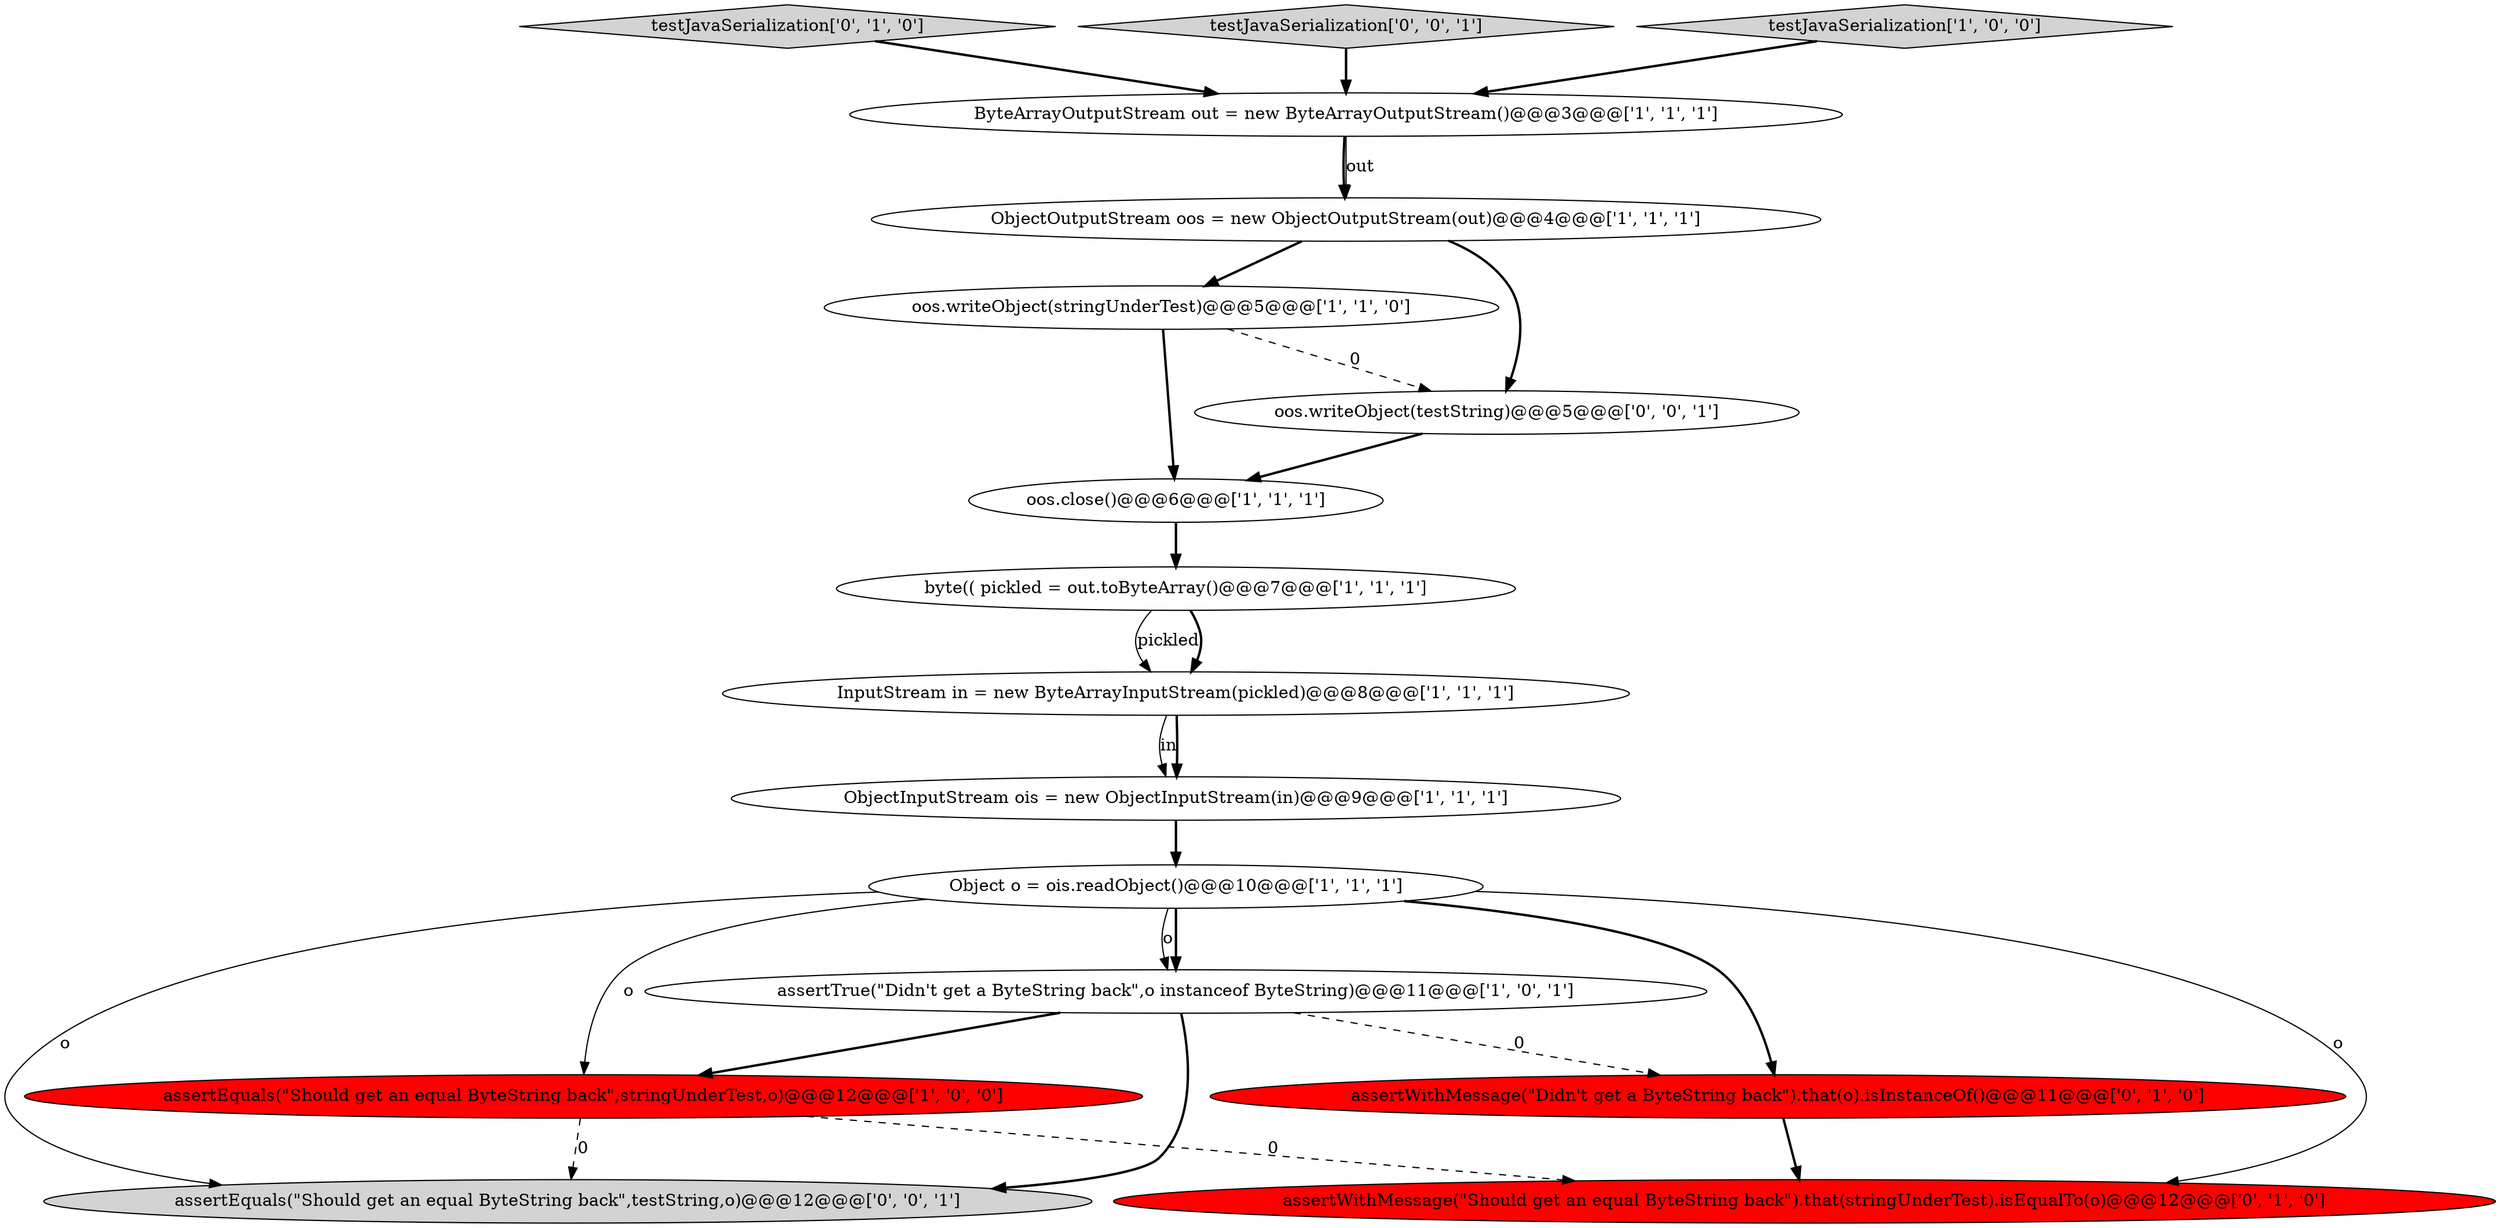 digraph {
1 [style = filled, label = "Object o = ois.readObject()@@@10@@@['1', '1', '1']", fillcolor = white, shape = ellipse image = "AAA0AAABBB1BBB"];
4 [style = filled, label = "oos.close()@@@6@@@['1', '1', '1']", fillcolor = white, shape = ellipse image = "AAA0AAABBB1BBB"];
6 [style = filled, label = "oos.writeObject(stringUnderTest)@@@5@@@['1', '1', '0']", fillcolor = white, shape = ellipse image = "AAA0AAABBB1BBB"];
5 [style = filled, label = "ByteArrayOutputStream out = new ByteArrayOutputStream()@@@3@@@['1', '1', '1']", fillcolor = white, shape = ellipse image = "AAA0AAABBB1BBB"];
15 [style = filled, label = "assertEquals(\"Should get an equal ByteString back\",testString,o)@@@12@@@['0', '0', '1']", fillcolor = lightgray, shape = ellipse image = "AAA0AAABBB3BBB"];
9 [style = filled, label = "ObjectOutputStream oos = new ObjectOutputStream(out)@@@4@@@['1', '1', '1']", fillcolor = white, shape = ellipse image = "AAA0AAABBB1BBB"];
13 [style = filled, label = "testJavaSerialization['0', '1', '0']", fillcolor = lightgray, shape = diamond image = "AAA0AAABBB2BBB"];
12 [style = filled, label = "assertWithMessage(\"Should get an equal ByteString back\").that(stringUnderTest).isEqualTo(o)@@@12@@@['0', '1', '0']", fillcolor = red, shape = ellipse image = "AAA1AAABBB2BBB"];
14 [style = filled, label = "testJavaSerialization['0', '0', '1']", fillcolor = lightgray, shape = diamond image = "AAA0AAABBB3BBB"];
16 [style = filled, label = "oos.writeObject(testString)@@@5@@@['0', '0', '1']", fillcolor = white, shape = ellipse image = "AAA0AAABBB3BBB"];
8 [style = filled, label = "assertEquals(\"Should get an equal ByteString back\",stringUnderTest,o)@@@12@@@['1', '0', '0']", fillcolor = red, shape = ellipse image = "AAA1AAABBB1BBB"];
11 [style = filled, label = "assertWithMessage(\"Didn't get a ByteString back\").that(o).isInstanceOf()@@@11@@@['0', '1', '0']", fillcolor = red, shape = ellipse image = "AAA1AAABBB2BBB"];
7 [style = filled, label = "InputStream in = new ByteArrayInputStream(pickled)@@@8@@@['1', '1', '1']", fillcolor = white, shape = ellipse image = "AAA0AAABBB1BBB"];
2 [style = filled, label = "assertTrue(\"Didn't get a ByteString back\",o instanceof ByteString)@@@11@@@['1', '0', '1']", fillcolor = white, shape = ellipse image = "AAA0AAABBB1BBB"];
3 [style = filled, label = "ObjectInputStream ois = new ObjectInputStream(in)@@@9@@@['1', '1', '1']", fillcolor = white, shape = ellipse image = "AAA0AAABBB1BBB"];
10 [style = filled, label = "byte(( pickled = out.toByteArray()@@@7@@@['1', '1', '1']", fillcolor = white, shape = ellipse image = "AAA0AAABBB1BBB"];
0 [style = filled, label = "testJavaSerialization['1', '0', '0']", fillcolor = lightgray, shape = diamond image = "AAA0AAABBB1BBB"];
4->10 [style = bold, label=""];
1->8 [style = solid, label="o"];
10->7 [style = solid, label="pickled"];
5->9 [style = bold, label=""];
3->1 [style = bold, label=""];
1->12 [style = solid, label="o"];
7->3 [style = solid, label="in"];
8->15 [style = dashed, label="0"];
8->12 [style = dashed, label="0"];
11->12 [style = bold, label=""];
1->2 [style = solid, label="o"];
5->9 [style = solid, label="out"];
10->7 [style = bold, label=""];
9->16 [style = bold, label=""];
7->3 [style = bold, label=""];
9->6 [style = bold, label=""];
1->11 [style = bold, label=""];
6->4 [style = bold, label=""];
6->16 [style = dashed, label="0"];
1->15 [style = solid, label="o"];
2->15 [style = bold, label=""];
13->5 [style = bold, label=""];
2->11 [style = dashed, label="0"];
1->2 [style = bold, label=""];
16->4 [style = bold, label=""];
2->8 [style = bold, label=""];
0->5 [style = bold, label=""];
14->5 [style = bold, label=""];
}
